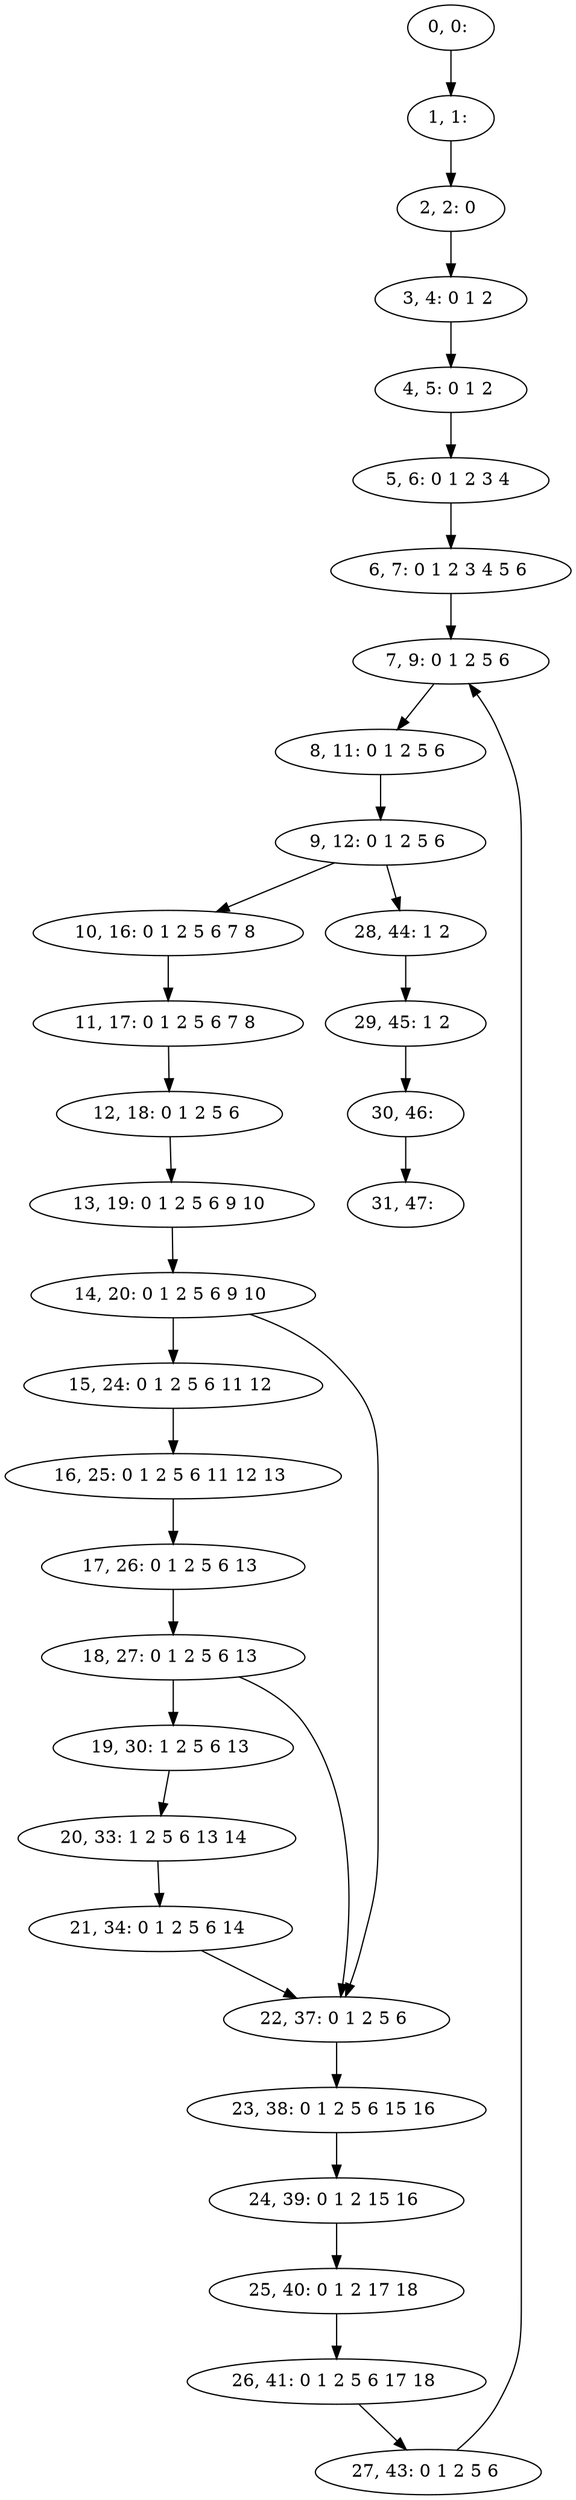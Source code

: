 digraph G {
0[label="0, 0: "];
1[label="1, 1: "];
2[label="2, 2: 0 "];
3[label="3, 4: 0 1 2 "];
4[label="4, 5: 0 1 2 "];
5[label="5, 6: 0 1 2 3 4 "];
6[label="6, 7: 0 1 2 3 4 5 6 "];
7[label="7, 9: 0 1 2 5 6 "];
8[label="8, 11: 0 1 2 5 6 "];
9[label="9, 12: 0 1 2 5 6 "];
10[label="10, 16: 0 1 2 5 6 7 8 "];
11[label="11, 17: 0 1 2 5 6 7 8 "];
12[label="12, 18: 0 1 2 5 6 "];
13[label="13, 19: 0 1 2 5 6 9 10 "];
14[label="14, 20: 0 1 2 5 6 9 10 "];
15[label="15, 24: 0 1 2 5 6 11 12 "];
16[label="16, 25: 0 1 2 5 6 11 12 13 "];
17[label="17, 26: 0 1 2 5 6 13 "];
18[label="18, 27: 0 1 2 5 6 13 "];
19[label="19, 30: 1 2 5 6 13 "];
20[label="20, 33: 1 2 5 6 13 14 "];
21[label="21, 34: 0 1 2 5 6 14 "];
22[label="22, 37: 0 1 2 5 6 "];
23[label="23, 38: 0 1 2 5 6 15 16 "];
24[label="24, 39: 0 1 2 15 16 "];
25[label="25, 40: 0 1 2 17 18 "];
26[label="26, 41: 0 1 2 5 6 17 18 "];
27[label="27, 43: 0 1 2 5 6 "];
28[label="28, 44: 1 2 "];
29[label="29, 45: 1 2 "];
30[label="30, 46: "];
31[label="31, 47: "];
0->1 ;
1->2 ;
2->3 ;
3->4 ;
4->5 ;
5->6 ;
6->7 ;
7->8 ;
8->9 ;
9->10 ;
9->28 ;
10->11 ;
11->12 ;
12->13 ;
13->14 ;
14->15 ;
14->22 ;
15->16 ;
16->17 ;
17->18 ;
18->19 ;
18->22 ;
19->20 ;
20->21 ;
21->22 ;
22->23 ;
23->24 ;
24->25 ;
25->26 ;
26->27 ;
27->7 ;
28->29 ;
29->30 ;
30->31 ;
}
